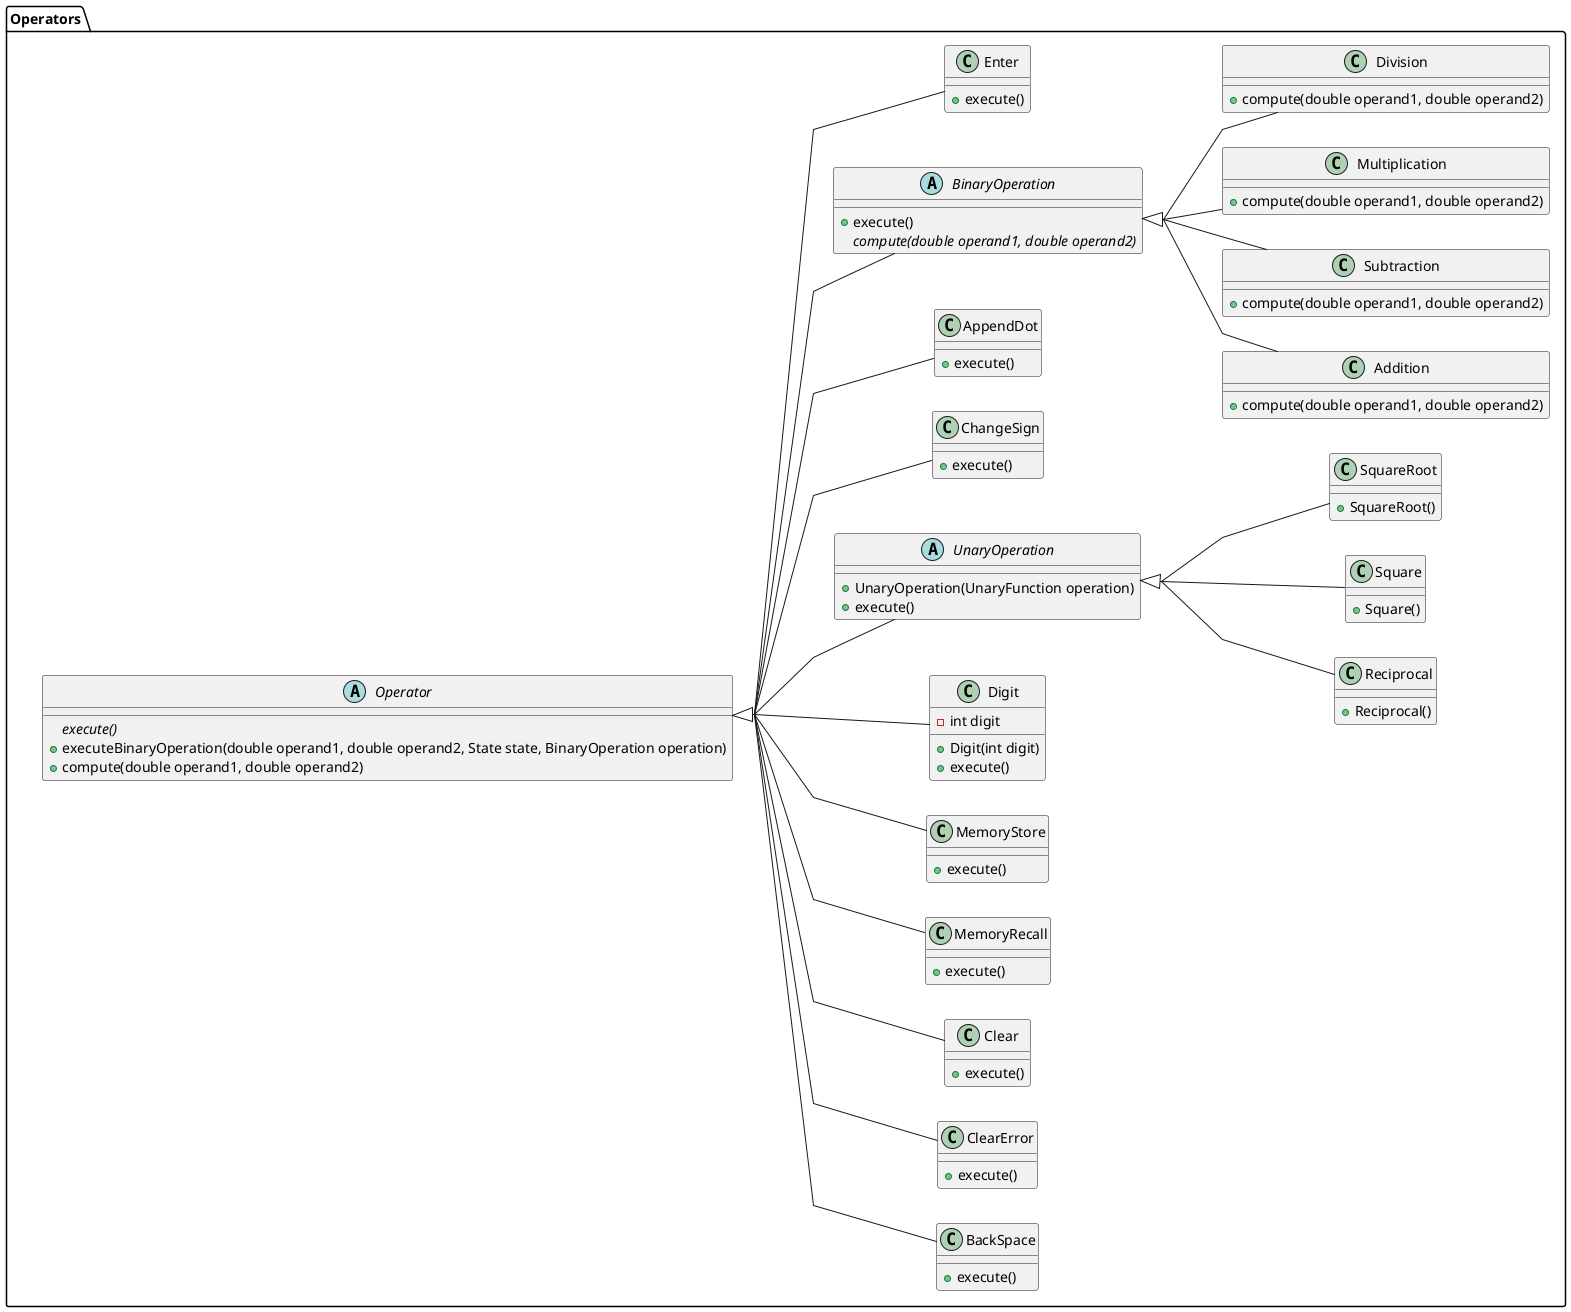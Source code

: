 @startuml
skinparam linetype polyline
skinparam groupInheritance 2
left to right direction
package "Operators" {
  abstract class Operator {
    {abstract} execute()
    + executeBinaryOperation(double operand1, double operand2, State state, BinaryOperation operation)
    + compute(double operand1, double operand2)
  }

  class BackSpace extends Operator {
    + execute()
  }

  class ClearError extends Operator {
    + execute()
  }

  class Clear extends Operator {
    + execute()
  }

  class MemoryRecall extends Operator {
    + execute()
  }

  class MemoryStore extends Operator {
    + execute()
  }

  class Digit extends Operator {
    - int digit
    + Digit(int digit)
    + execute()
  }

  abstract class UnaryOperation extends Operator {
    + UnaryOperation(UnaryFunction operation)
    + execute()
  }

  class ChangeSign extends Operator {
    + execute()
  }

  class AppendDot extends Operator {
    + execute() 
  }

  class Reciprocal extends UnaryOperation {
    + Reciprocal()
  }

  class Square extends UnaryOperation {
    + Square()
  }

  class SquareRoot extends UnaryOperation {
    + SquareRoot()
  }

  abstract class BinaryOperation extends Operator {
    + execute()
    {abstract} compute(double operand1, double operand2)
  }

  class Addition extends BinaryOperation {
    + compute(double operand1, double operand2)
  }

  class Subtraction extends BinaryOperation {
    + compute(double operand1, double operand2)
  }

  class Multiplication extends BinaryOperation {
    + compute(double operand1, double operand2)
  }

  class Division extends BinaryOperation {
    + compute(double operand1, double operand2)
  }

  class Enter extends Operator {
    + execute()
  }

}
@enduml
